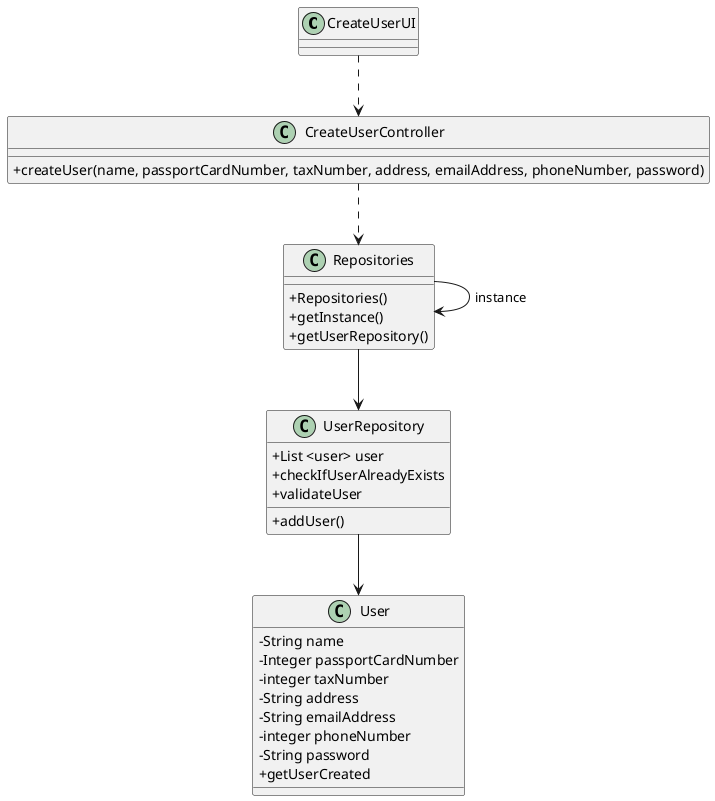 @startuml
'skinparam monochrome true
skinparam packageStyle rectangle
skinparam shadowing false
skinparam linetype polyline
'skinparam linetype orto

skinparam classAttributeIconSize 0

'left to right direction

class CreateUserUI{
}

class CreateUserController{
+createUser(name, passportCardNumber, taxNumber, address, emailAddress, phoneNumber, password)
}

class Repositories{
+Repositories()
+getInstance()
+getUserRepository()
}

class UserRepository{
+ List <user> user
+addUser()
+checkIfUserAlreadyExists
+validateUser
}

class User{
- String name
- Integer passportCardNumber
- integer taxNumber
- String address
- String emailAddress
- integer phoneNumber
- String password
+ getUserCreated
}

CreateUserUI .-> CreateUserController

CreateUserController ..> Repositories

Repositories --> UserRepository

Repositories --> Repositories : instance
UserRepository --> User
@enduml